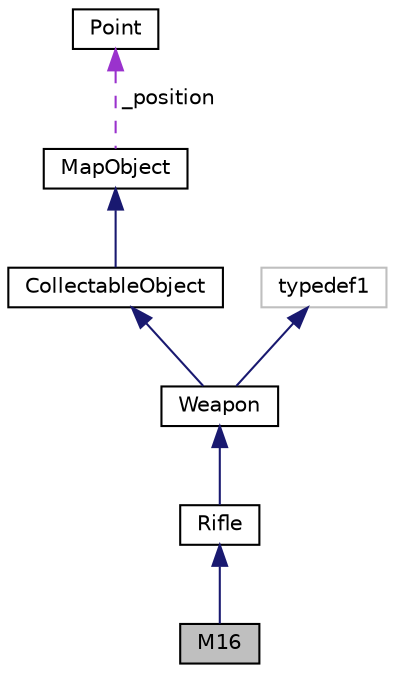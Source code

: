 digraph "M16"
{
  edge [fontname="Helvetica",fontsize="10",labelfontname="Helvetica",labelfontsize="10"];
  node [fontname="Helvetica",fontsize="10",shape=record];
  Node6 [label="M16",height=0.2,width=0.4,color="black", fillcolor="grey75", style="filled", fontcolor="black"];
  Node7 -> Node6 [dir="back",color="midnightblue",fontsize="10",style="solid",fontname="Helvetica"];
  Node7 [label="Rifle",height=0.2,width=0.4,color="black", fillcolor="white", style="filled",URL="$class_rifle.html"];
  Node8 -> Node7 [dir="back",color="midnightblue",fontsize="10",style="solid",fontname="Helvetica"];
  Node8 [label="Weapon",height=0.2,width=0.4,color="black", fillcolor="white", style="filled",URL="$class_weapon.html"];
  Node9 -> Node8 [dir="back",color="midnightblue",fontsize="10",style="solid",fontname="Helvetica"];
  Node9 [label="CollectableObject",height=0.2,width=0.4,color="black", fillcolor="white", style="filled",URL="$class_collectable_object.html"];
  Node10 -> Node9 [dir="back",color="midnightblue",fontsize="10",style="solid",fontname="Helvetica"];
  Node10 [label="MapObject",height=0.2,width=0.4,color="black", fillcolor="white", style="filled",URL="$class_map_object.html"];
  Node11 -> Node10 [dir="back",color="darkorchid3",fontsize="10",style="dashed",label=" _position" ,fontname="Helvetica"];
  Node11 [label="Point",height=0.2,width=0.4,color="black", fillcolor="white", style="filled",URL="$class_point.html"];
  Node12 -> Node8 [dir="back",color="midnightblue",fontsize="10",style="solid",fontname="Helvetica"];
  Node12 [label="typedef1",height=0.2,width=0.4,color="grey75", fillcolor="white", style="filled"];
}

